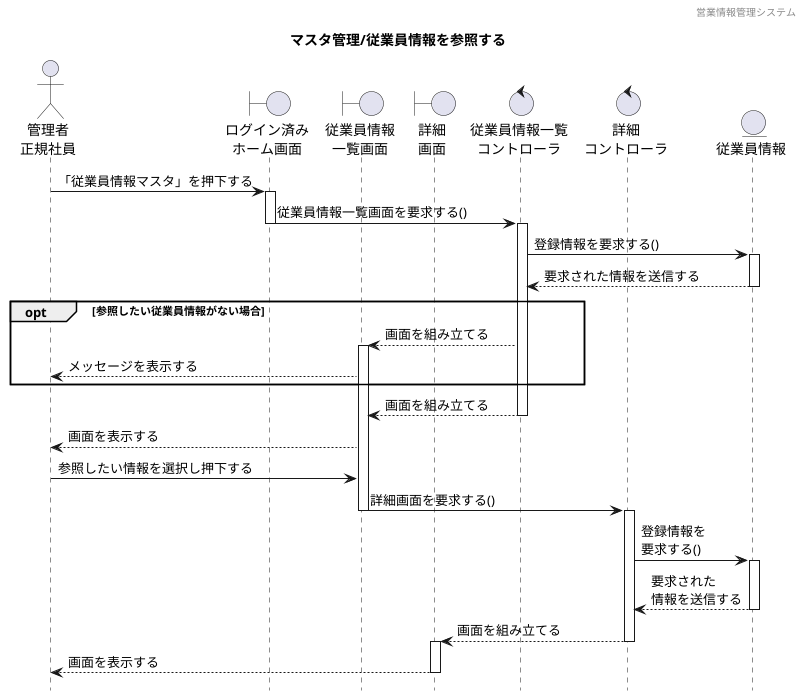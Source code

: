 @startuml ../../images/従業員情報マスタ/従業員情報管理_参照

' 下アイコン除去
hide footbox
' ヘッダー
header 営業情報管理システム
' タイトル
title マスタ管理/従業員情報を参照する


' actor "" as 
actor "管理者\n正規社員" as a1

' boundary "" as 
boundary "ログイン済み\nホーム画面" as b1
boundary "従業員情報\n一覧画面" as b2
boundary "詳細\n画面" as b3

' control "" as 
control "従業員情報一覧\nコントローラ" as c1
control "詳細\nコントローラ" as c2

' entity "" as
entity "従業員情報" as e1


' ログイン済みホーム画面から一覧表示までのシーケンス
a1 -> b1 : 「従業員情報マスタ」を押下する
activate b1
b1 -> c1 : 従業員情報一覧画面を要求する()
deactivate b1
activate c1
c1 -> e1 : 登録情報を要求する()
activate e1
c1 <-- e1 : 要求された情報を送信する
deactivate e1

' 代替フロー
opt 参照したい従業員情報がない場合
b2 <-- c1 : 画面を組み立てる
activate b2
a1 <-- b2 : メッセージを表示する
end

b2 <-- c1 : 画面を組み立てる
deactivate c1

a1 <-- b2 : 画面を表示する
a1 -> b2 : 参照したい情報を選択し押下する
b2 -> c2 : 詳細画面を要求する()
deactivate b2
activate c2
c2 -> e1 : 登録情報を\n要求する()
activate e1
c2 <-- e1 : 要求された\n情報を送信する
deactivate e1
b3 <-- c2 : 画面を組み立てる
deactivate c2
activate b3
a1 <-- b3 : 画面を表示する
deactivate b3

@enduml